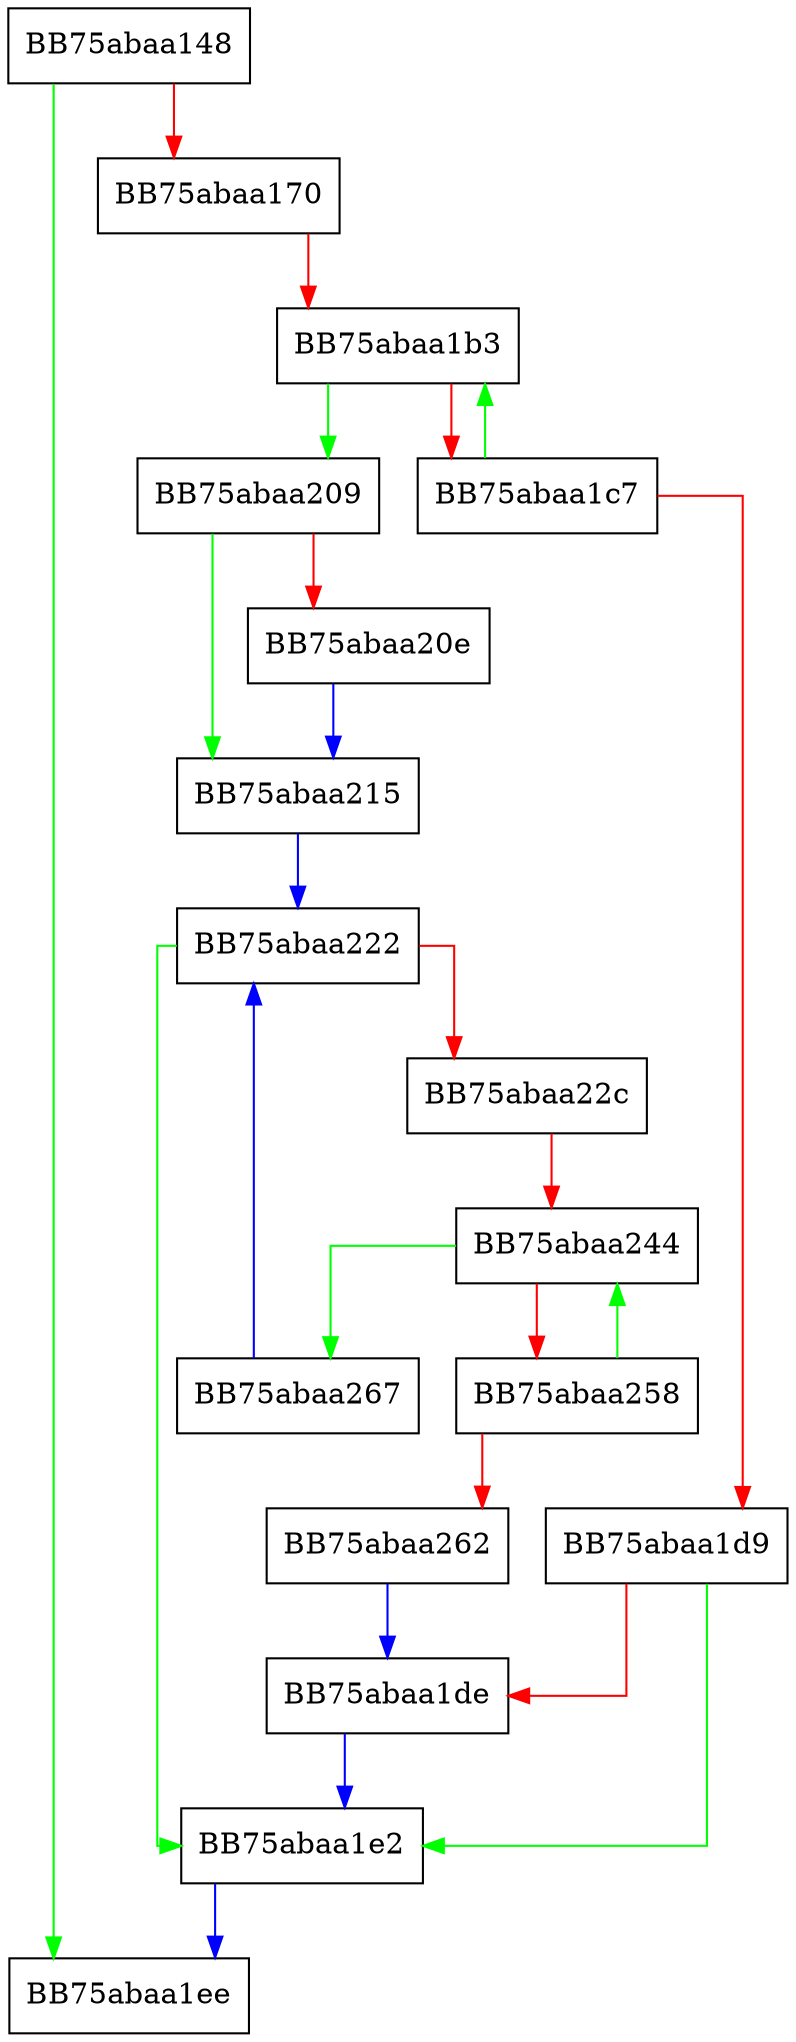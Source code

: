 digraph _Unchecked_erase {
  node [shape="box"];
  graph [splines=ortho];
  BB75abaa148 -> BB75abaa1ee [color="green"];
  BB75abaa148 -> BB75abaa170 [color="red"];
  BB75abaa170 -> BB75abaa1b3 [color="red"];
  BB75abaa1b3 -> BB75abaa209 [color="green"];
  BB75abaa1b3 -> BB75abaa1c7 [color="red"];
  BB75abaa1c7 -> BB75abaa1b3 [color="green"];
  BB75abaa1c7 -> BB75abaa1d9 [color="red"];
  BB75abaa1d9 -> BB75abaa1e2 [color="green"];
  BB75abaa1d9 -> BB75abaa1de [color="red"];
  BB75abaa1de -> BB75abaa1e2 [color="blue"];
  BB75abaa1e2 -> BB75abaa1ee [color="blue"];
  BB75abaa209 -> BB75abaa215 [color="green"];
  BB75abaa209 -> BB75abaa20e [color="red"];
  BB75abaa20e -> BB75abaa215 [color="blue"];
  BB75abaa215 -> BB75abaa222 [color="blue"];
  BB75abaa222 -> BB75abaa1e2 [color="green"];
  BB75abaa222 -> BB75abaa22c [color="red"];
  BB75abaa22c -> BB75abaa244 [color="red"];
  BB75abaa244 -> BB75abaa267 [color="green"];
  BB75abaa244 -> BB75abaa258 [color="red"];
  BB75abaa258 -> BB75abaa244 [color="green"];
  BB75abaa258 -> BB75abaa262 [color="red"];
  BB75abaa262 -> BB75abaa1de [color="blue"];
  BB75abaa267 -> BB75abaa222 [color="blue"];
}